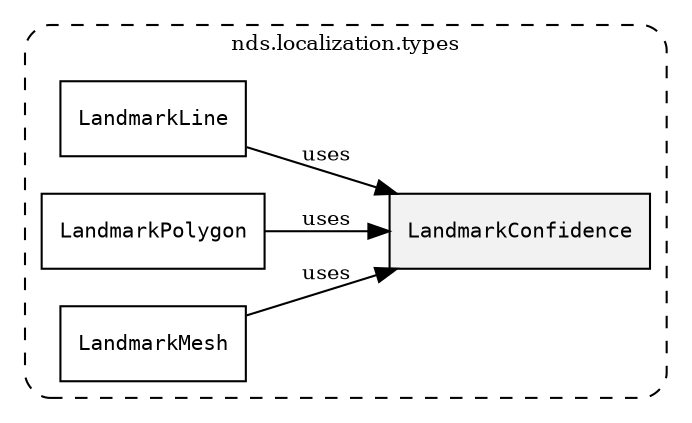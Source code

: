 /**
 * This dot file creates symbol collaboration diagram for LandmarkConfidence.
 */
digraph ZSERIO
{
    node [shape=box, fontsize=10];
    rankdir="LR";
    fontsize=10;
    tooltip="LandmarkConfidence collaboration diagram";

    subgraph "cluster_nds.localization.types"
    {
        style="dashed, rounded";
        label="nds.localization.types";
        tooltip="Package nds.localization.types";
        href="../../../content/packages/nds.localization.types.html#Package-nds-localization-types";
        target="_parent";

        "LandmarkConfidence" [style="filled", fillcolor="#0000000D", target="_parent", label=<<font face="monospace"><table align="center" border="0" cellspacing="0" cellpadding="0"><tr><td href="../../../content/packages/nds.localization.types.html#Subtype-LandmarkConfidence" title="Subtype defined in nds.localization.types">LandmarkConfidence</td></tr></table></font>>];
        "LandmarkLine" [target="_parent", label=<<font face="monospace"><table align="center" border="0" cellspacing="0" cellpadding="0"><tr><td href="../../../content/packages/nds.localization.types.html#Structure-LandmarkLine" title="Structure defined in nds.localization.types">LandmarkLine</td></tr></table></font>>];
        "LandmarkPolygon" [target="_parent", label=<<font face="monospace"><table align="center" border="0" cellspacing="0" cellpadding="0"><tr><td href="../../../content/packages/nds.localization.types.html#Structure-LandmarkPolygon" title="Structure defined in nds.localization.types">LandmarkPolygon</td></tr></table></font>>];
        "LandmarkMesh" [target="_parent", label=<<font face="monospace"><table align="center" border="0" cellspacing="0" cellpadding="0"><tr><td href="../../../content/packages/nds.localization.types.html#Structure-LandmarkMesh" title="Structure defined in nds.localization.types">LandmarkMesh</td></tr></table></font>>];
    }

    "LandmarkLine" -> "LandmarkConfidence" [label="uses", fontsize=10];
    "LandmarkPolygon" -> "LandmarkConfidence" [label="uses", fontsize=10];
    "LandmarkMesh" -> "LandmarkConfidence" [label="uses", fontsize=10];
}
